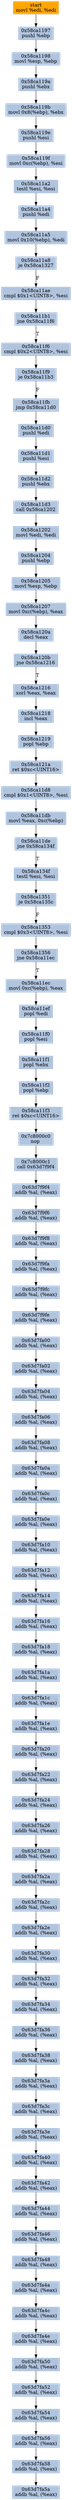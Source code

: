 digraph G {
node[shape=rectangle,style=filled,fillcolor=lightsteelblue,color=lightsteelblue]
bgcolor="transparent"
a0x58ca1195movl_edi_edi[label="start\nmovl %edi, %edi",color="lightgrey",fillcolor="orange"];
a0x58ca1197pushl_ebp[label="0x58ca1197\npushl %ebp"];
a0x58ca1198movl_esp_ebp[label="0x58ca1198\nmovl %esp, %ebp"];
a0x58ca119apushl_ebx[label="0x58ca119a\npushl %ebx"];
a0x58ca119bmovl_0x8ebp__ebx[label="0x58ca119b\nmovl 0x8(%ebp), %ebx"];
a0x58ca119epushl_esi[label="0x58ca119e\npushl %esi"];
a0x58ca119fmovl_0xcebp__esi[label="0x58ca119f\nmovl 0xc(%ebp), %esi"];
a0x58ca11a2testl_esi_esi[label="0x58ca11a2\ntestl %esi, %esi"];
a0x58ca11a4pushl_edi[label="0x58ca11a4\npushl %edi"];
a0x58ca11a5movl_0x10ebp__edi[label="0x58ca11a5\nmovl 0x10(%ebp), %edi"];
a0x58ca11a8je_0x58ca1327[label="0x58ca11a8\nje 0x58ca1327"];
a0x58ca11aecmpl_0x1UINT8_esi[label="0x58ca11ae\ncmpl $0x1<UINT8>, %esi"];
a0x58ca11b1jne_0x58ca11f6[label="0x58ca11b1\njne 0x58ca11f6"];
a0x58ca11f6cmpl_0x2UINT8_esi[label="0x58ca11f6\ncmpl $0x2<UINT8>, %esi"];
a0x58ca11f9je_0x58ca11b3[label="0x58ca11f9\nje 0x58ca11b3"];
a0x58ca11fbjmp_0x58ca11d0[label="0x58ca11fb\njmp 0x58ca11d0"];
a0x58ca11d0pushl_edi[label="0x58ca11d0\npushl %edi"];
a0x58ca11d1pushl_esi[label="0x58ca11d1\npushl %esi"];
a0x58ca11d2pushl_ebx[label="0x58ca11d2\npushl %ebx"];
a0x58ca11d3call_0x58ca1202[label="0x58ca11d3\ncall 0x58ca1202"];
a0x58ca1202movl_edi_edi[label="0x58ca1202\nmovl %edi, %edi"];
a0x58ca1204pushl_ebp[label="0x58ca1204\npushl %ebp"];
a0x58ca1205movl_esp_ebp[label="0x58ca1205\nmovl %esp, %ebp"];
a0x58ca1207movl_0xcebp__eax[label="0x58ca1207\nmovl 0xc(%ebp), %eax"];
a0x58ca120adecl_eax[label="0x58ca120a\ndecl %eax"];
a0x58ca120bjne_0x58ca1216[label="0x58ca120b\njne 0x58ca1216"];
a0x58ca1216xorl_eax_eax[label="0x58ca1216\nxorl %eax, %eax"];
a0x58ca1218incl_eax[label="0x58ca1218\nincl %eax"];
a0x58ca1219popl_ebp[label="0x58ca1219\npopl %ebp"];
a0x58ca121aret_0xcUINT16[label="0x58ca121a\nret $0xc<UINT16>"];
a0x58ca11d8cmpl_0x1UINT8_esi[label="0x58ca11d8\ncmpl $0x1<UINT8>, %esi"];
a0x58ca11dbmovl_eax_0xcebp_[label="0x58ca11db\nmovl %eax, 0xc(%ebp)"];
a0x58ca11dejne_0x58ca134f[label="0x58ca11de\njne 0x58ca134f"];
a0x58ca134ftestl_esi_esi[label="0x58ca134f\ntestl %esi, %esi"];
a0x58ca1351je_0x58ca135c[label="0x58ca1351\nje 0x58ca135c"];
a0x58ca1353cmpl_0x3UINT8_esi[label="0x58ca1353\ncmpl $0x3<UINT8>, %esi"];
a0x58ca1356jne_0x58ca11ec[label="0x58ca1356\njne 0x58ca11ec"];
a0x58ca11ecmovl_0xcebp__eax[label="0x58ca11ec\nmovl 0xc(%ebp), %eax"];
a0x58ca11efpopl_edi[label="0x58ca11ef\npopl %edi"];
a0x58ca11f0popl_esi[label="0x58ca11f0\npopl %esi"];
a0x58ca11f1popl_ebx[label="0x58ca11f1\npopl %ebx"];
a0x58ca11f2popl_ebp[label="0x58ca11f2\npopl %ebp"];
a0x58ca11f3ret_0xcUINT16[label="0x58ca11f3\nret $0xc<UINT16>"];
a0x7c8000c0nop_[label="0x7c8000c0\nnop "];
a0x7c8000c1call_0x63d7f9f4[label="0x7c8000c1\ncall 0x63d7f9f4"];
a0x63d7f9f4addb_al_eax_[label="0x63d7f9f4\naddb %al, (%eax)"];
a0x63d7f9f6addb_al_eax_[label="0x63d7f9f6\naddb %al, (%eax)"];
a0x63d7f9f8addb_al_eax_[label="0x63d7f9f8\naddb %al, (%eax)"];
a0x63d7f9faaddb_al_eax_[label="0x63d7f9fa\naddb %al, (%eax)"];
a0x63d7f9fcaddb_al_eax_[label="0x63d7f9fc\naddb %al, (%eax)"];
a0x63d7f9feaddb_al_eax_[label="0x63d7f9fe\naddb %al, (%eax)"];
a0x63d7fa00addb_al_eax_[label="0x63d7fa00\naddb %al, (%eax)"];
a0x63d7fa02addb_al_eax_[label="0x63d7fa02\naddb %al, (%eax)"];
a0x63d7fa04addb_al_eax_[label="0x63d7fa04\naddb %al, (%eax)"];
a0x63d7fa06addb_al_eax_[label="0x63d7fa06\naddb %al, (%eax)"];
a0x63d7fa08addb_al_eax_[label="0x63d7fa08\naddb %al, (%eax)"];
a0x63d7fa0aaddb_al_eax_[label="0x63d7fa0a\naddb %al, (%eax)"];
a0x63d7fa0caddb_al_eax_[label="0x63d7fa0c\naddb %al, (%eax)"];
a0x63d7fa0eaddb_al_eax_[label="0x63d7fa0e\naddb %al, (%eax)"];
a0x63d7fa10addb_al_eax_[label="0x63d7fa10\naddb %al, (%eax)"];
a0x63d7fa12addb_al_eax_[label="0x63d7fa12\naddb %al, (%eax)"];
a0x63d7fa14addb_al_eax_[label="0x63d7fa14\naddb %al, (%eax)"];
a0x63d7fa16addb_al_eax_[label="0x63d7fa16\naddb %al, (%eax)"];
a0x63d7fa18addb_al_eax_[label="0x63d7fa18\naddb %al, (%eax)"];
a0x63d7fa1aaddb_al_eax_[label="0x63d7fa1a\naddb %al, (%eax)"];
a0x63d7fa1caddb_al_eax_[label="0x63d7fa1c\naddb %al, (%eax)"];
a0x63d7fa1eaddb_al_eax_[label="0x63d7fa1e\naddb %al, (%eax)"];
a0x63d7fa20addb_al_eax_[label="0x63d7fa20\naddb %al, (%eax)"];
a0x63d7fa22addb_al_eax_[label="0x63d7fa22\naddb %al, (%eax)"];
a0x63d7fa24addb_al_eax_[label="0x63d7fa24\naddb %al, (%eax)"];
a0x63d7fa26addb_al_eax_[label="0x63d7fa26\naddb %al, (%eax)"];
a0x63d7fa28addb_al_eax_[label="0x63d7fa28\naddb %al, (%eax)"];
a0x63d7fa2aaddb_al_eax_[label="0x63d7fa2a\naddb %al, (%eax)"];
a0x63d7fa2caddb_al_eax_[label="0x63d7fa2c\naddb %al, (%eax)"];
a0x63d7fa2eaddb_al_eax_[label="0x63d7fa2e\naddb %al, (%eax)"];
a0x63d7fa30addb_al_eax_[label="0x63d7fa30\naddb %al, (%eax)"];
a0x63d7fa32addb_al_eax_[label="0x63d7fa32\naddb %al, (%eax)"];
a0x63d7fa34addb_al_eax_[label="0x63d7fa34\naddb %al, (%eax)"];
a0x63d7fa36addb_al_eax_[label="0x63d7fa36\naddb %al, (%eax)"];
a0x63d7fa38addb_al_eax_[label="0x63d7fa38\naddb %al, (%eax)"];
a0x63d7fa3aaddb_al_eax_[label="0x63d7fa3a\naddb %al, (%eax)"];
a0x63d7fa3caddb_al_eax_[label="0x63d7fa3c\naddb %al, (%eax)"];
a0x63d7fa3eaddb_al_eax_[label="0x63d7fa3e\naddb %al, (%eax)"];
a0x63d7fa40addb_al_eax_[label="0x63d7fa40\naddb %al, (%eax)"];
a0x63d7fa42addb_al_eax_[label="0x63d7fa42\naddb %al, (%eax)"];
a0x63d7fa44addb_al_eax_[label="0x63d7fa44\naddb %al, (%eax)"];
a0x63d7fa46addb_al_eax_[label="0x63d7fa46\naddb %al, (%eax)"];
a0x63d7fa48addb_al_eax_[label="0x63d7fa48\naddb %al, (%eax)"];
a0x63d7fa4aaddb_al_eax_[label="0x63d7fa4a\naddb %al, (%eax)"];
a0x63d7fa4caddb_al_eax_[label="0x63d7fa4c\naddb %al, (%eax)"];
a0x63d7fa4eaddb_al_eax_[label="0x63d7fa4e\naddb %al, (%eax)"];
a0x63d7fa50addb_al_eax_[label="0x63d7fa50\naddb %al, (%eax)"];
a0x63d7fa52addb_al_eax_[label="0x63d7fa52\naddb %al, (%eax)"];
a0x63d7fa54addb_al_eax_[label="0x63d7fa54\naddb %al, (%eax)"];
a0x63d7fa56addb_al_eax_[label="0x63d7fa56\naddb %al, (%eax)"];
a0x63d7fa58addb_al_eax_[label="0x63d7fa58\naddb %al, (%eax)"];
a0x63d7fa5aaddb_al_eax_[label="0x63d7fa5a\naddb %al, (%eax)"];
a0x58ca1195movl_edi_edi -> a0x58ca1197pushl_ebp [color="#000000"];
a0x58ca1197pushl_ebp -> a0x58ca1198movl_esp_ebp [color="#000000"];
a0x58ca1198movl_esp_ebp -> a0x58ca119apushl_ebx [color="#000000"];
a0x58ca119apushl_ebx -> a0x58ca119bmovl_0x8ebp__ebx [color="#000000"];
a0x58ca119bmovl_0x8ebp__ebx -> a0x58ca119epushl_esi [color="#000000"];
a0x58ca119epushl_esi -> a0x58ca119fmovl_0xcebp__esi [color="#000000"];
a0x58ca119fmovl_0xcebp__esi -> a0x58ca11a2testl_esi_esi [color="#000000"];
a0x58ca11a2testl_esi_esi -> a0x58ca11a4pushl_edi [color="#000000"];
a0x58ca11a4pushl_edi -> a0x58ca11a5movl_0x10ebp__edi [color="#000000"];
a0x58ca11a5movl_0x10ebp__edi -> a0x58ca11a8je_0x58ca1327 [color="#000000"];
a0x58ca11a8je_0x58ca1327 -> a0x58ca11aecmpl_0x1UINT8_esi [color="#000000",label="F"];
a0x58ca11aecmpl_0x1UINT8_esi -> a0x58ca11b1jne_0x58ca11f6 [color="#000000"];
a0x58ca11b1jne_0x58ca11f6 -> a0x58ca11f6cmpl_0x2UINT8_esi [color="#000000",label="T"];
a0x58ca11f6cmpl_0x2UINT8_esi -> a0x58ca11f9je_0x58ca11b3 [color="#000000"];
a0x58ca11f9je_0x58ca11b3 -> a0x58ca11fbjmp_0x58ca11d0 [color="#000000",label="F"];
a0x58ca11fbjmp_0x58ca11d0 -> a0x58ca11d0pushl_edi [color="#000000"];
a0x58ca11d0pushl_edi -> a0x58ca11d1pushl_esi [color="#000000"];
a0x58ca11d1pushl_esi -> a0x58ca11d2pushl_ebx [color="#000000"];
a0x58ca11d2pushl_ebx -> a0x58ca11d3call_0x58ca1202 [color="#000000"];
a0x58ca11d3call_0x58ca1202 -> a0x58ca1202movl_edi_edi [color="#000000"];
a0x58ca1202movl_edi_edi -> a0x58ca1204pushl_ebp [color="#000000"];
a0x58ca1204pushl_ebp -> a0x58ca1205movl_esp_ebp [color="#000000"];
a0x58ca1205movl_esp_ebp -> a0x58ca1207movl_0xcebp__eax [color="#000000"];
a0x58ca1207movl_0xcebp__eax -> a0x58ca120adecl_eax [color="#000000"];
a0x58ca120adecl_eax -> a0x58ca120bjne_0x58ca1216 [color="#000000"];
a0x58ca120bjne_0x58ca1216 -> a0x58ca1216xorl_eax_eax [color="#000000",label="T"];
a0x58ca1216xorl_eax_eax -> a0x58ca1218incl_eax [color="#000000"];
a0x58ca1218incl_eax -> a0x58ca1219popl_ebp [color="#000000"];
a0x58ca1219popl_ebp -> a0x58ca121aret_0xcUINT16 [color="#000000"];
a0x58ca121aret_0xcUINT16 -> a0x58ca11d8cmpl_0x1UINT8_esi [color="#000000"];
a0x58ca11d8cmpl_0x1UINT8_esi -> a0x58ca11dbmovl_eax_0xcebp_ [color="#000000"];
a0x58ca11dbmovl_eax_0xcebp_ -> a0x58ca11dejne_0x58ca134f [color="#000000"];
a0x58ca11dejne_0x58ca134f -> a0x58ca134ftestl_esi_esi [color="#000000",label="T"];
a0x58ca134ftestl_esi_esi -> a0x58ca1351je_0x58ca135c [color="#000000"];
a0x58ca1351je_0x58ca135c -> a0x58ca1353cmpl_0x3UINT8_esi [color="#000000",label="F"];
a0x58ca1353cmpl_0x3UINT8_esi -> a0x58ca1356jne_0x58ca11ec [color="#000000"];
a0x58ca1356jne_0x58ca11ec -> a0x58ca11ecmovl_0xcebp__eax [color="#000000",label="T"];
a0x58ca11ecmovl_0xcebp__eax -> a0x58ca11efpopl_edi [color="#000000"];
a0x58ca11efpopl_edi -> a0x58ca11f0popl_esi [color="#000000"];
a0x58ca11f0popl_esi -> a0x58ca11f1popl_ebx [color="#000000"];
a0x58ca11f1popl_ebx -> a0x58ca11f2popl_ebp [color="#000000"];
a0x58ca11f2popl_ebp -> a0x58ca11f3ret_0xcUINT16 [color="#000000"];
a0x58ca11f3ret_0xcUINT16 -> a0x7c8000c0nop_ [color="#000000"];
a0x7c8000c0nop_ -> a0x7c8000c1call_0x63d7f9f4 [color="#000000"];
a0x7c8000c1call_0x63d7f9f4 -> a0x63d7f9f4addb_al_eax_ [color="#000000"];
a0x63d7f9f4addb_al_eax_ -> a0x63d7f9f6addb_al_eax_ [color="#000000"];
a0x63d7f9f6addb_al_eax_ -> a0x63d7f9f8addb_al_eax_ [color="#000000"];
a0x63d7f9f8addb_al_eax_ -> a0x63d7f9faaddb_al_eax_ [color="#000000"];
a0x63d7f9faaddb_al_eax_ -> a0x63d7f9fcaddb_al_eax_ [color="#000000"];
a0x63d7f9fcaddb_al_eax_ -> a0x63d7f9feaddb_al_eax_ [color="#000000"];
a0x63d7f9feaddb_al_eax_ -> a0x63d7fa00addb_al_eax_ [color="#000000"];
a0x63d7fa00addb_al_eax_ -> a0x63d7fa02addb_al_eax_ [color="#000000"];
a0x63d7fa02addb_al_eax_ -> a0x63d7fa04addb_al_eax_ [color="#000000"];
a0x63d7fa04addb_al_eax_ -> a0x63d7fa06addb_al_eax_ [color="#000000"];
a0x63d7fa06addb_al_eax_ -> a0x63d7fa08addb_al_eax_ [color="#000000"];
a0x63d7fa08addb_al_eax_ -> a0x63d7fa0aaddb_al_eax_ [color="#000000"];
a0x63d7fa0aaddb_al_eax_ -> a0x63d7fa0caddb_al_eax_ [color="#000000"];
a0x63d7fa0caddb_al_eax_ -> a0x63d7fa0eaddb_al_eax_ [color="#000000"];
a0x63d7fa0eaddb_al_eax_ -> a0x63d7fa10addb_al_eax_ [color="#000000"];
a0x63d7fa10addb_al_eax_ -> a0x63d7fa12addb_al_eax_ [color="#000000"];
a0x63d7fa12addb_al_eax_ -> a0x63d7fa14addb_al_eax_ [color="#000000"];
a0x63d7fa14addb_al_eax_ -> a0x63d7fa16addb_al_eax_ [color="#000000"];
a0x63d7fa16addb_al_eax_ -> a0x63d7fa18addb_al_eax_ [color="#000000"];
a0x63d7fa18addb_al_eax_ -> a0x63d7fa1aaddb_al_eax_ [color="#000000"];
a0x63d7fa1aaddb_al_eax_ -> a0x63d7fa1caddb_al_eax_ [color="#000000"];
a0x63d7fa1caddb_al_eax_ -> a0x63d7fa1eaddb_al_eax_ [color="#000000"];
a0x63d7fa1eaddb_al_eax_ -> a0x63d7fa20addb_al_eax_ [color="#000000"];
a0x63d7fa20addb_al_eax_ -> a0x63d7fa22addb_al_eax_ [color="#000000"];
a0x63d7fa22addb_al_eax_ -> a0x63d7fa24addb_al_eax_ [color="#000000"];
a0x63d7fa24addb_al_eax_ -> a0x63d7fa26addb_al_eax_ [color="#000000"];
a0x63d7fa26addb_al_eax_ -> a0x63d7fa28addb_al_eax_ [color="#000000"];
a0x63d7fa28addb_al_eax_ -> a0x63d7fa2aaddb_al_eax_ [color="#000000"];
a0x63d7fa2aaddb_al_eax_ -> a0x63d7fa2caddb_al_eax_ [color="#000000"];
a0x63d7fa2caddb_al_eax_ -> a0x63d7fa2eaddb_al_eax_ [color="#000000"];
a0x63d7fa2eaddb_al_eax_ -> a0x63d7fa30addb_al_eax_ [color="#000000"];
a0x63d7fa30addb_al_eax_ -> a0x63d7fa32addb_al_eax_ [color="#000000"];
a0x63d7fa32addb_al_eax_ -> a0x63d7fa34addb_al_eax_ [color="#000000"];
a0x63d7fa34addb_al_eax_ -> a0x63d7fa36addb_al_eax_ [color="#000000"];
a0x63d7fa36addb_al_eax_ -> a0x63d7fa38addb_al_eax_ [color="#000000"];
a0x63d7fa38addb_al_eax_ -> a0x63d7fa3aaddb_al_eax_ [color="#000000"];
a0x63d7fa3aaddb_al_eax_ -> a0x63d7fa3caddb_al_eax_ [color="#000000"];
a0x63d7fa3caddb_al_eax_ -> a0x63d7fa3eaddb_al_eax_ [color="#000000"];
a0x63d7fa3eaddb_al_eax_ -> a0x63d7fa40addb_al_eax_ [color="#000000"];
a0x63d7fa40addb_al_eax_ -> a0x63d7fa42addb_al_eax_ [color="#000000"];
a0x63d7fa42addb_al_eax_ -> a0x63d7fa44addb_al_eax_ [color="#000000"];
a0x63d7fa44addb_al_eax_ -> a0x63d7fa46addb_al_eax_ [color="#000000"];
a0x63d7fa46addb_al_eax_ -> a0x63d7fa48addb_al_eax_ [color="#000000"];
a0x63d7fa48addb_al_eax_ -> a0x63d7fa4aaddb_al_eax_ [color="#000000"];
a0x63d7fa4aaddb_al_eax_ -> a0x63d7fa4caddb_al_eax_ [color="#000000"];
a0x63d7fa4caddb_al_eax_ -> a0x63d7fa4eaddb_al_eax_ [color="#000000"];
a0x63d7fa4eaddb_al_eax_ -> a0x63d7fa50addb_al_eax_ [color="#000000"];
a0x63d7fa50addb_al_eax_ -> a0x63d7fa52addb_al_eax_ [color="#000000"];
a0x63d7fa52addb_al_eax_ -> a0x63d7fa54addb_al_eax_ [color="#000000"];
a0x63d7fa54addb_al_eax_ -> a0x63d7fa56addb_al_eax_ [color="#000000"];
a0x63d7fa56addb_al_eax_ -> a0x63d7fa58addb_al_eax_ [color="#000000"];
a0x63d7fa58addb_al_eax_ -> a0x63d7fa5aaddb_al_eax_ [color="#000000"];
}
